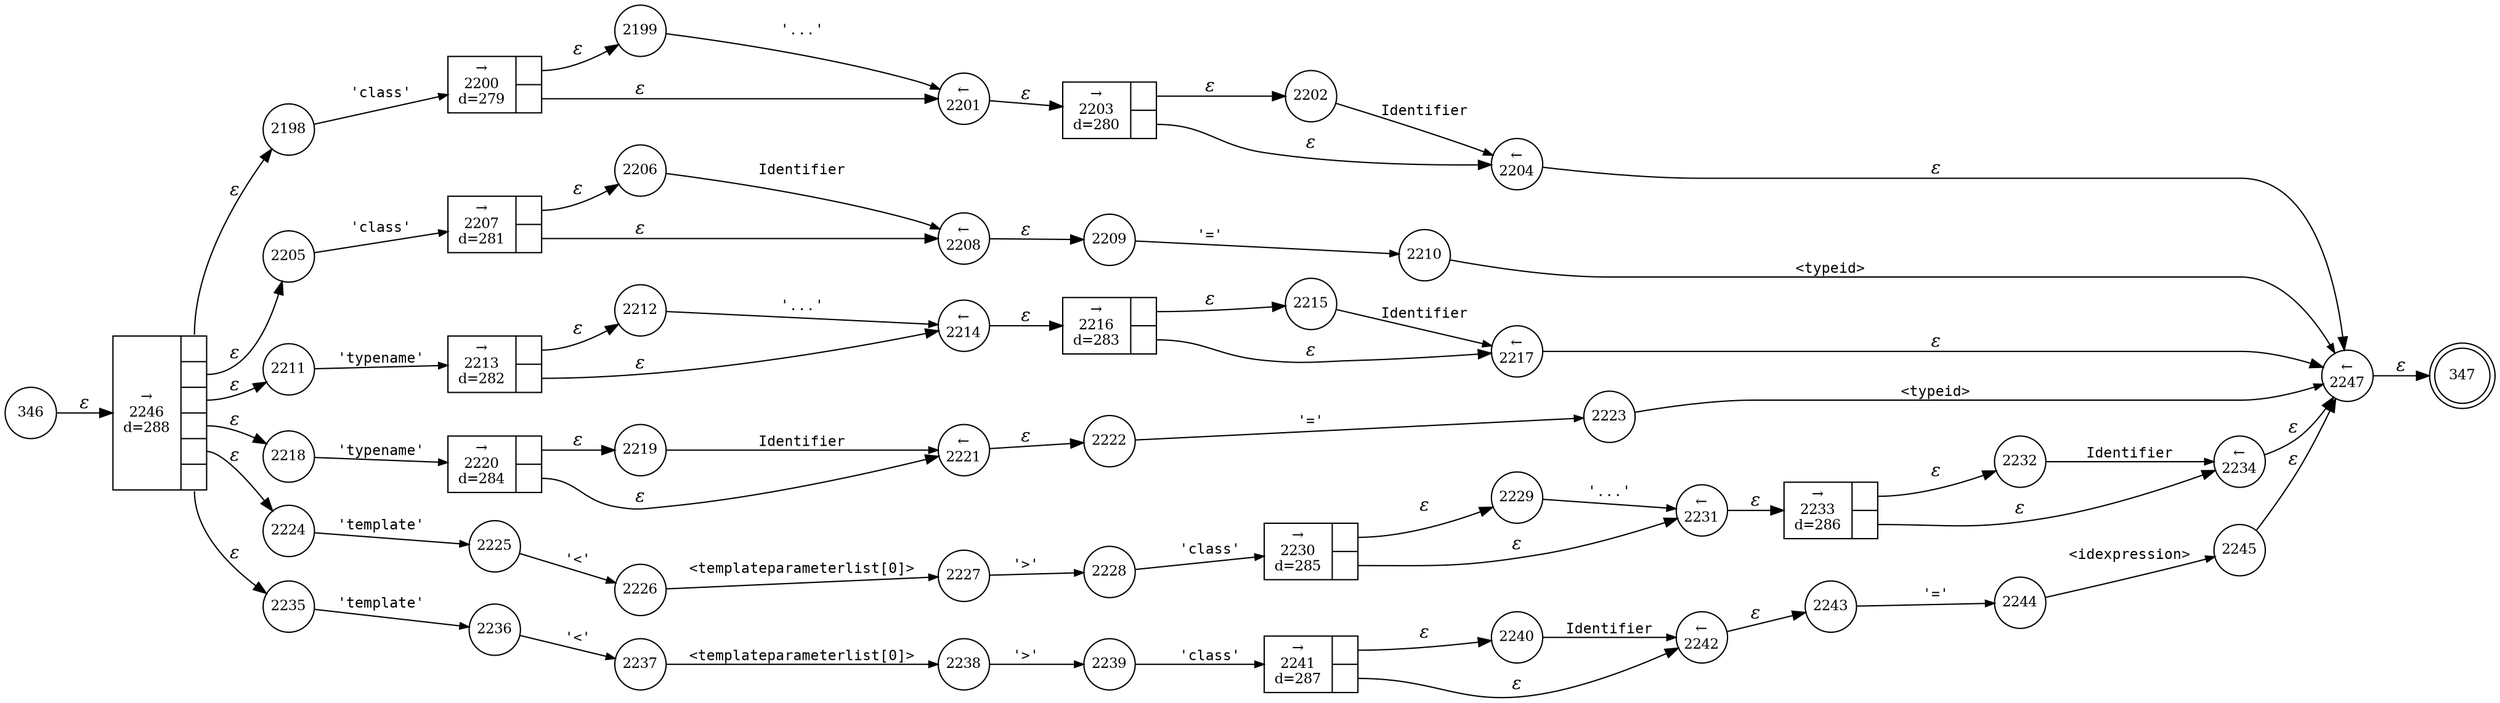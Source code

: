 digraph ATN {
rankdir=LR;
s347[fontsize=11, label="347", shape=doublecircle, fixedsize=true, width=.6];
s2198[fontsize=11,label="2198", shape=circle, fixedsize=true, width=.55, peripheries=1];
s2199[fontsize=11,label="2199", shape=circle, fixedsize=true, width=.55, peripheries=1];
s2200[fontsize=11,label="{&rarr;\n2200\nd=279|{<p0>|<p1>}}", shape=record, fixedsize=false, peripheries=1];
s2201[fontsize=11,label="&larr;\n2201", shape=circle, fixedsize=true, width=.55, peripheries=1];
s2202[fontsize=11,label="2202", shape=circle, fixedsize=true, width=.55, peripheries=1];
s2203[fontsize=11,label="{&rarr;\n2203\nd=280|{<p0>|<p1>}}", shape=record, fixedsize=false, peripheries=1];
s2204[fontsize=11,label="&larr;\n2204", shape=circle, fixedsize=true, width=.55, peripheries=1];
s2205[fontsize=11,label="2205", shape=circle, fixedsize=true, width=.55, peripheries=1];
s2206[fontsize=11,label="2206", shape=circle, fixedsize=true, width=.55, peripheries=1];
s2207[fontsize=11,label="{&rarr;\n2207\nd=281|{<p0>|<p1>}}", shape=record, fixedsize=false, peripheries=1];
s2208[fontsize=11,label="&larr;\n2208", shape=circle, fixedsize=true, width=.55, peripheries=1];
s2209[fontsize=11,label="2209", shape=circle, fixedsize=true, width=.55, peripheries=1];
s2210[fontsize=11,label="2210", shape=circle, fixedsize=true, width=.55, peripheries=1];
s2211[fontsize=11,label="2211", shape=circle, fixedsize=true, width=.55, peripheries=1];
s2212[fontsize=11,label="2212", shape=circle, fixedsize=true, width=.55, peripheries=1];
s2213[fontsize=11,label="{&rarr;\n2213\nd=282|{<p0>|<p1>}}", shape=record, fixedsize=false, peripheries=1];
s2214[fontsize=11,label="&larr;\n2214", shape=circle, fixedsize=true, width=.55, peripheries=1];
s2215[fontsize=11,label="2215", shape=circle, fixedsize=true, width=.55, peripheries=1];
s2216[fontsize=11,label="{&rarr;\n2216\nd=283|{<p0>|<p1>}}", shape=record, fixedsize=false, peripheries=1];
s2217[fontsize=11,label="&larr;\n2217", shape=circle, fixedsize=true, width=.55, peripheries=1];
s2218[fontsize=11,label="2218", shape=circle, fixedsize=true, width=.55, peripheries=1];
s2219[fontsize=11,label="2219", shape=circle, fixedsize=true, width=.55, peripheries=1];
s2220[fontsize=11,label="{&rarr;\n2220\nd=284|{<p0>|<p1>}}", shape=record, fixedsize=false, peripheries=1];
s2221[fontsize=11,label="&larr;\n2221", shape=circle, fixedsize=true, width=.55, peripheries=1];
s2222[fontsize=11,label="2222", shape=circle, fixedsize=true, width=.55, peripheries=1];
s2223[fontsize=11,label="2223", shape=circle, fixedsize=true, width=.55, peripheries=1];
s2224[fontsize=11,label="2224", shape=circle, fixedsize=true, width=.55, peripheries=1];
s2225[fontsize=11,label="2225", shape=circle, fixedsize=true, width=.55, peripheries=1];
s2226[fontsize=11,label="2226", shape=circle, fixedsize=true, width=.55, peripheries=1];
s2227[fontsize=11,label="2227", shape=circle, fixedsize=true, width=.55, peripheries=1];
s2228[fontsize=11,label="2228", shape=circle, fixedsize=true, width=.55, peripheries=1];
s2229[fontsize=11,label="2229", shape=circle, fixedsize=true, width=.55, peripheries=1];
s2230[fontsize=11,label="{&rarr;\n2230\nd=285|{<p0>|<p1>}}", shape=record, fixedsize=false, peripheries=1];
s2231[fontsize=11,label="&larr;\n2231", shape=circle, fixedsize=true, width=.55, peripheries=1];
s2232[fontsize=11,label="2232", shape=circle, fixedsize=true, width=.55, peripheries=1];
s2233[fontsize=11,label="{&rarr;\n2233\nd=286|{<p0>|<p1>}}", shape=record, fixedsize=false, peripheries=1];
s2234[fontsize=11,label="&larr;\n2234", shape=circle, fixedsize=true, width=.55, peripheries=1];
s2235[fontsize=11,label="2235", shape=circle, fixedsize=true, width=.55, peripheries=1];
s2236[fontsize=11,label="2236", shape=circle, fixedsize=true, width=.55, peripheries=1];
s2237[fontsize=11,label="2237", shape=circle, fixedsize=true, width=.55, peripheries=1];
s2238[fontsize=11,label="2238", shape=circle, fixedsize=true, width=.55, peripheries=1];
s2239[fontsize=11,label="2239", shape=circle, fixedsize=true, width=.55, peripheries=1];
s2240[fontsize=11,label="2240", shape=circle, fixedsize=true, width=.55, peripheries=1];
s2241[fontsize=11,label="{&rarr;\n2241\nd=287|{<p0>|<p1>}}", shape=record, fixedsize=false, peripheries=1];
s2242[fontsize=11,label="&larr;\n2242", shape=circle, fixedsize=true, width=.55, peripheries=1];
s2243[fontsize=11,label="2243", shape=circle, fixedsize=true, width=.55, peripheries=1];
s2244[fontsize=11,label="2244", shape=circle, fixedsize=true, width=.55, peripheries=1];
s2245[fontsize=11,label="2245", shape=circle, fixedsize=true, width=.55, peripheries=1];
s2246[fontsize=11,label="{&rarr;\n2246\nd=288|{<p0>|<p1>|<p2>|<p3>|<p4>|<p5>}}", shape=record, fixedsize=false, peripheries=1];
s2247[fontsize=11,label="&larr;\n2247", shape=circle, fixedsize=true, width=.55, peripheries=1];
s346[fontsize=11,label="346", shape=circle, fixedsize=true, width=.55, peripheries=1];
s346 -> s2246 [fontname="Times-Italic", label="&epsilon;"];
s2246:p0 -> s2198 [fontname="Times-Italic", label="&epsilon;"];
s2246:p1 -> s2205 [fontname="Times-Italic", label="&epsilon;"];
s2246:p2 -> s2211 [fontname="Times-Italic", label="&epsilon;"];
s2246:p3 -> s2218 [fontname="Times-Italic", label="&epsilon;"];
s2246:p4 -> s2224 [fontname="Times-Italic", label="&epsilon;"];
s2246:p5 -> s2235 [fontname="Times-Italic", label="&epsilon;"];
s2198 -> s2200 [fontsize=11, fontname="Courier", arrowsize=.7, label = "'class'", arrowhead = normal];
s2205 -> s2207 [fontsize=11, fontname="Courier", arrowsize=.7, label = "'class'", arrowhead = normal];
s2211 -> s2213 [fontsize=11, fontname="Courier", arrowsize=.7, label = "'typename'", arrowhead = normal];
s2218 -> s2220 [fontsize=11, fontname="Courier", arrowsize=.7, label = "'typename'", arrowhead = normal];
s2224 -> s2225 [fontsize=11, fontname="Courier", arrowsize=.7, label = "'template'", arrowhead = normal];
s2235 -> s2236 [fontsize=11, fontname="Courier", arrowsize=.7, label = "'template'", arrowhead = normal];
s2200:p0 -> s2199 [fontname="Times-Italic", label="&epsilon;"];
s2200:p1 -> s2201 [fontname="Times-Italic", label="&epsilon;"];
s2207:p0 -> s2206 [fontname="Times-Italic", label="&epsilon;"];
s2207:p1 -> s2208 [fontname="Times-Italic", label="&epsilon;"];
s2213:p0 -> s2212 [fontname="Times-Italic", label="&epsilon;"];
s2213:p1 -> s2214 [fontname="Times-Italic", label="&epsilon;"];
s2220:p0 -> s2219 [fontname="Times-Italic", label="&epsilon;"];
s2220:p1 -> s2221 [fontname="Times-Italic", label="&epsilon;"];
s2225 -> s2226 [fontsize=11, fontname="Courier", arrowsize=.7, label = "'<'", arrowhead = normal];
s2236 -> s2237 [fontsize=11, fontname="Courier", arrowsize=.7, label = "'<'", arrowhead = normal];
s2199 -> s2201 [fontsize=11, fontname="Courier", arrowsize=.7, label = "'...'", arrowhead = normal];
s2201 -> s2203 [fontname="Times-Italic", label="&epsilon;"];
s2206 -> s2208 [fontsize=11, fontname="Courier", arrowsize=.7, label = "Identifier", arrowhead = normal];
s2208 -> s2209 [fontname="Times-Italic", label="&epsilon;"];
s2212 -> s2214 [fontsize=11, fontname="Courier", arrowsize=.7, label = "'...'", arrowhead = normal];
s2214 -> s2216 [fontname="Times-Italic", label="&epsilon;"];
s2219 -> s2221 [fontsize=11, fontname="Courier", arrowsize=.7, label = "Identifier", arrowhead = normal];
s2221 -> s2222 [fontname="Times-Italic", label="&epsilon;"];
s2226 -> s2227 [fontsize=11, fontname="Courier", arrowsize=.7, label = "<templateparameterlist[0]>", arrowhead = normal];
s2237 -> s2238 [fontsize=11, fontname="Courier", arrowsize=.7, label = "<templateparameterlist[0]>", arrowhead = normal];
s2203:p0 -> s2202 [fontname="Times-Italic", label="&epsilon;"];
s2203:p1 -> s2204 [fontname="Times-Italic", label="&epsilon;"];
s2209 -> s2210 [fontsize=11, fontname="Courier", arrowsize=.7, label = "'='", arrowhead = normal];
s2216:p0 -> s2215 [fontname="Times-Italic", label="&epsilon;"];
s2216:p1 -> s2217 [fontname="Times-Italic", label="&epsilon;"];
s2222 -> s2223 [fontsize=11, fontname="Courier", arrowsize=.7, label = "'='", arrowhead = normal];
s2227 -> s2228 [fontsize=11, fontname="Courier", arrowsize=.7, label = "'>'", arrowhead = normal];
s2238 -> s2239 [fontsize=11, fontname="Courier", arrowsize=.7, label = "'>'", arrowhead = normal];
s2202 -> s2204 [fontsize=11, fontname="Courier", arrowsize=.7, label = "Identifier", arrowhead = normal];
s2204 -> s2247 [fontname="Times-Italic", label="&epsilon;"];
s2210 -> s2247 [fontsize=11, fontname="Courier", arrowsize=.7, label = "<typeid>", arrowhead = normal];
s2215 -> s2217 [fontsize=11, fontname="Courier", arrowsize=.7, label = "Identifier", arrowhead = normal];
s2217 -> s2247 [fontname="Times-Italic", label="&epsilon;"];
s2223 -> s2247 [fontsize=11, fontname="Courier", arrowsize=.7, label = "<typeid>", arrowhead = normal];
s2228 -> s2230 [fontsize=11, fontname="Courier", arrowsize=.7, label = "'class'", arrowhead = normal];
s2239 -> s2241 [fontsize=11, fontname="Courier", arrowsize=.7, label = "'class'", arrowhead = normal];
s2247 -> s347 [fontname="Times-Italic", label="&epsilon;"];
s2230:p0 -> s2229 [fontname="Times-Italic", label="&epsilon;"];
s2230:p1 -> s2231 [fontname="Times-Italic", label="&epsilon;"];
s2241:p0 -> s2240 [fontname="Times-Italic", label="&epsilon;"];
s2241:p1 -> s2242 [fontname="Times-Italic", label="&epsilon;"];
s2229 -> s2231 [fontsize=11, fontname="Courier", arrowsize=.7, label = "'...'", arrowhead = normal];
s2231 -> s2233 [fontname="Times-Italic", label="&epsilon;"];
s2240 -> s2242 [fontsize=11, fontname="Courier", arrowsize=.7, label = "Identifier", arrowhead = normal];
s2242 -> s2243 [fontname="Times-Italic", label="&epsilon;"];
s2233:p0 -> s2232 [fontname="Times-Italic", label="&epsilon;"];
s2233:p1 -> s2234 [fontname="Times-Italic", label="&epsilon;"];
s2243 -> s2244 [fontsize=11, fontname="Courier", arrowsize=.7, label = "'='", arrowhead = normal];
s2232 -> s2234 [fontsize=11, fontname="Courier", arrowsize=.7, label = "Identifier", arrowhead = normal];
s2234 -> s2247 [fontname="Times-Italic", label="&epsilon;"];
s2244 -> s2245 [fontsize=11, fontname="Courier", arrowsize=.7, label = "<idexpression>", arrowhead = normal];
s2245 -> s2247 [fontname="Times-Italic", label="&epsilon;"];
}